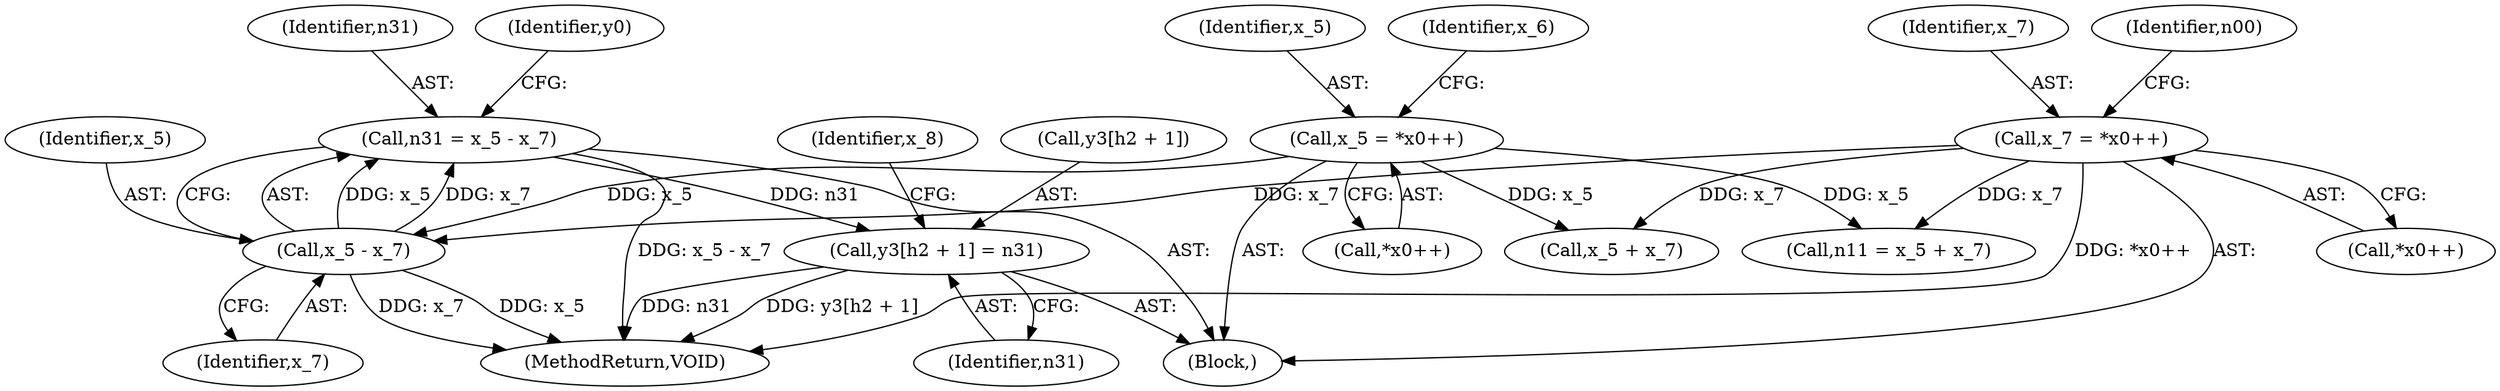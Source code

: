 digraph "1_Android_04e8cd58f075bec5892e369c8deebca9c67e855c@integer" {
"1000302" [label="(Call,n31 = x_5 - x_7)"];
"1000304" [label="(Call,x_5 - x_7)"];
"1000252" [label="(Call,x_5 = *x0++)"];
"1000262" [label="(Call,x_7 = *x0++)"];
"1000348" [label="(Call,y3[h2 + 1] = n31)"];
"1000292" [label="(Call,n11 = x_5 + x_7)"];
"1000219" [label="(Block,)"];
"1000254" [label="(Call,*x0++)"];
"1000505" [label="(MethodReturn,VOID)"];
"1000263" [label="(Identifier,x_7)"];
"1000303" [label="(Identifier,n31)"];
"1000252" [label="(Call,x_5 = *x0++)"];
"1000262" [label="(Call,x_7 = *x0++)"];
"1000348" [label="(Call,y3[h2 + 1] = n31)"];
"1000354" [label="(Identifier,n31)"];
"1000294" [label="(Call,x_5 + x_7)"];
"1000306" [label="(Identifier,x_7)"];
"1000253" [label="(Identifier,x_5)"];
"1000264" [label="(Call,*x0++)"];
"1000304" [label="(Call,x_5 - x_7)"];
"1000302" [label="(Call,n31 = x_5 - x_7)"];
"1000305" [label="(Identifier,x_5)"];
"1000309" [label="(Identifier,y0)"];
"1000356" [label="(Identifier,x_8)"];
"1000258" [label="(Identifier,x_6)"];
"1000268" [label="(Identifier,n00)"];
"1000349" [label="(Call,y3[h2 + 1])"];
"1000302" -> "1000219"  [label="AST: "];
"1000302" -> "1000304"  [label="CFG: "];
"1000303" -> "1000302"  [label="AST: "];
"1000304" -> "1000302"  [label="AST: "];
"1000309" -> "1000302"  [label="CFG: "];
"1000302" -> "1000505"  [label="DDG: x_5 - x_7"];
"1000304" -> "1000302"  [label="DDG: x_5"];
"1000304" -> "1000302"  [label="DDG: x_7"];
"1000302" -> "1000348"  [label="DDG: n31"];
"1000304" -> "1000306"  [label="CFG: "];
"1000305" -> "1000304"  [label="AST: "];
"1000306" -> "1000304"  [label="AST: "];
"1000304" -> "1000505"  [label="DDG: x_5"];
"1000304" -> "1000505"  [label="DDG: x_7"];
"1000252" -> "1000304"  [label="DDG: x_5"];
"1000262" -> "1000304"  [label="DDG: x_7"];
"1000252" -> "1000219"  [label="AST: "];
"1000252" -> "1000254"  [label="CFG: "];
"1000253" -> "1000252"  [label="AST: "];
"1000254" -> "1000252"  [label="AST: "];
"1000258" -> "1000252"  [label="CFG: "];
"1000252" -> "1000292"  [label="DDG: x_5"];
"1000252" -> "1000294"  [label="DDG: x_5"];
"1000262" -> "1000219"  [label="AST: "];
"1000262" -> "1000264"  [label="CFG: "];
"1000263" -> "1000262"  [label="AST: "];
"1000264" -> "1000262"  [label="AST: "];
"1000268" -> "1000262"  [label="CFG: "];
"1000262" -> "1000505"  [label="DDG: *x0++"];
"1000262" -> "1000292"  [label="DDG: x_7"];
"1000262" -> "1000294"  [label="DDG: x_7"];
"1000348" -> "1000219"  [label="AST: "];
"1000348" -> "1000354"  [label="CFG: "];
"1000349" -> "1000348"  [label="AST: "];
"1000354" -> "1000348"  [label="AST: "];
"1000356" -> "1000348"  [label="CFG: "];
"1000348" -> "1000505"  [label="DDG: y3[h2 + 1]"];
"1000348" -> "1000505"  [label="DDG: n31"];
}
